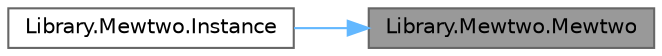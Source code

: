 digraph "Library.Mewtwo.Mewtwo"
{
 // INTERACTIVE_SVG=YES
 // LATEX_PDF_SIZE
  bgcolor="transparent";
  edge [fontname=Helvetica,fontsize=10,labelfontname=Helvetica,labelfontsize=10];
  node [fontname=Helvetica,fontsize=10,shape=box,height=0.2,width=0.4];
  rankdir="RL";
  Node1 [id="Node000001",label="Library.Mewtwo.Mewtwo",height=0.2,width=0.4,color="gray40", fillcolor="grey60", style="filled", fontcolor="black",tooltip="Constructor de Mewtwo, implementa el patron GRASP creator."];
  Node1 -> Node2 [id="edge1_Node000001_Node000002",dir="back",color="steelblue1",style="solid",tooltip=" "];
  Node2 [id="Node000002",label="Library.Mewtwo.Instance",height=0.2,width=0.4,color="grey40", fillcolor="white", style="filled",URL="$classLibrary_1_1Mewtwo.html#ac48fe1554358d9754c81718adfccc427",tooltip="Este método retorna una copia del pokemon aplicando así, el patrón prototype."];
}

